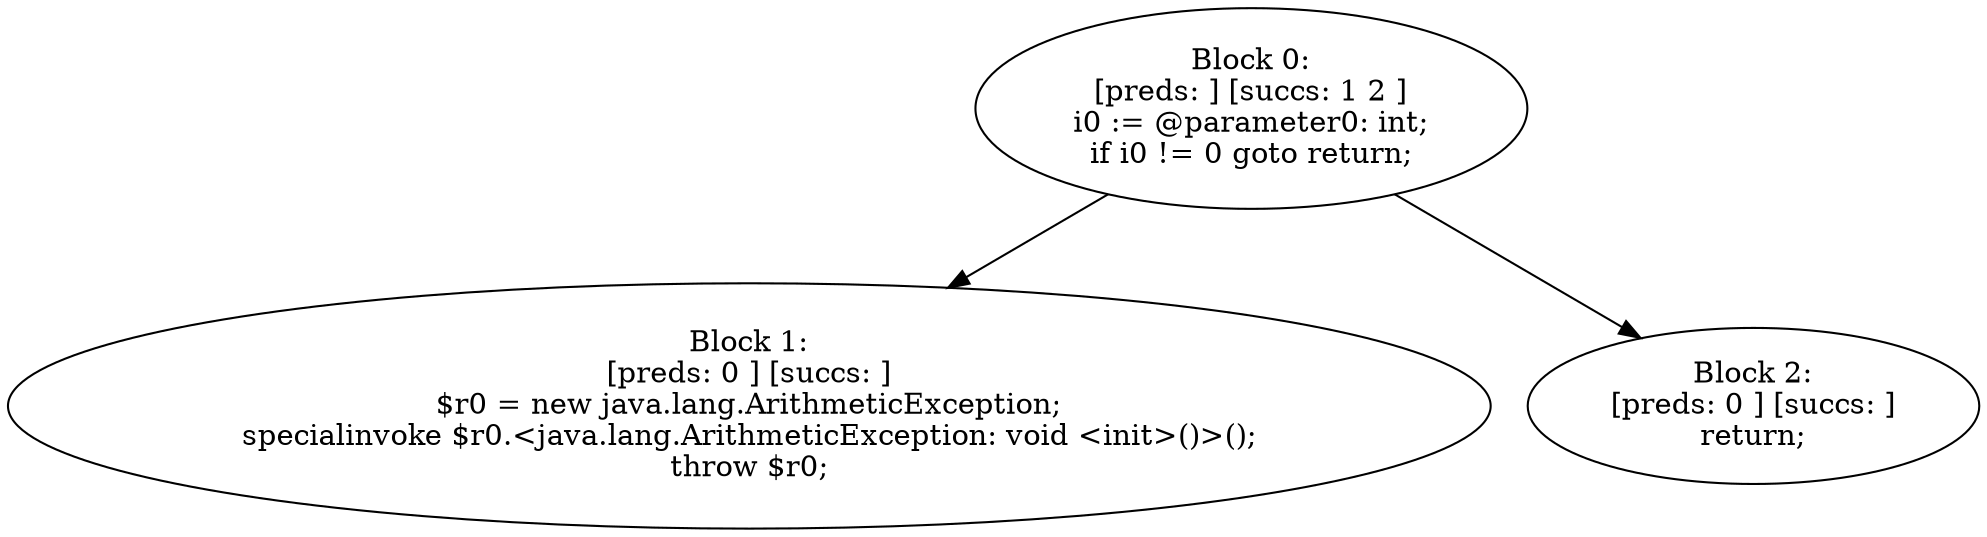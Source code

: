 digraph "unitGraph" {
    "Block 0:
[preds: ] [succs: 1 2 ]
i0 := @parameter0: int;
if i0 != 0 goto return;
"
    "Block 1:
[preds: 0 ] [succs: ]
$r0 = new java.lang.ArithmeticException;
specialinvoke $r0.<java.lang.ArithmeticException: void <init>()>();
throw $r0;
"
    "Block 2:
[preds: 0 ] [succs: ]
return;
"
    "Block 0:
[preds: ] [succs: 1 2 ]
i0 := @parameter0: int;
if i0 != 0 goto return;
"->"Block 1:
[preds: 0 ] [succs: ]
$r0 = new java.lang.ArithmeticException;
specialinvoke $r0.<java.lang.ArithmeticException: void <init>()>();
throw $r0;
";
    "Block 0:
[preds: ] [succs: 1 2 ]
i0 := @parameter0: int;
if i0 != 0 goto return;
"->"Block 2:
[preds: 0 ] [succs: ]
return;
";
}
